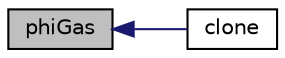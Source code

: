 digraph "phiGas"
{
  bgcolor="transparent";
  edge [fontname="Helvetica",fontsize="10",labelfontname="Helvetica",labelfontsize="10"];
  node [fontname="Helvetica",fontsize="10",shape=record];
  rankdir="LR";
  Node1132 [label="phiGas",height=0.2,width=0.4,color="black", fillcolor="grey75", style="filled", fontcolor="black"];
  Node1132 -> Node1133 [dir="back",color="midnightblue",fontsize="10",style="solid",fontname="Helvetica"];
  Node1133 [label="clone",height=0.2,width=0.4,color="black",URL="$a30045.html#a7298bb50f4f395a0e07fd4303184c465",tooltip="Return clone. "];
}
